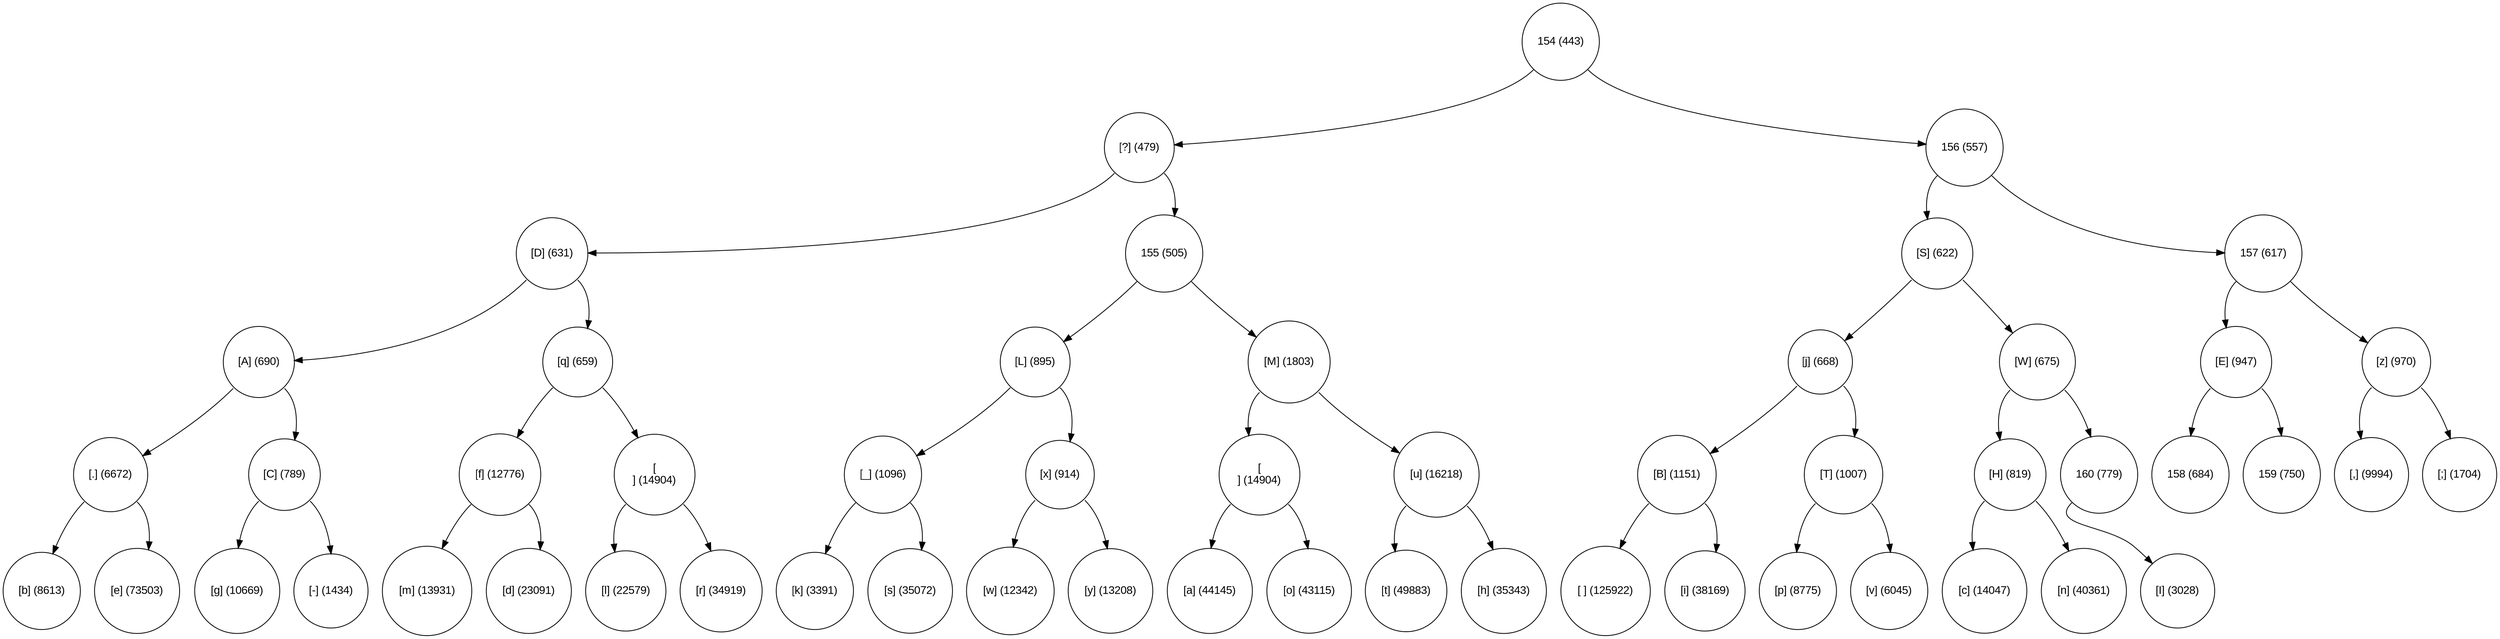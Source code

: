 digraph move_down {
	node [fontname="Arial", shape="circle", width=0.5]; 

	0 [label = "154 (443)"];
	0:sw -> 1;
	1 [label = "[?] (479)"];
	1:sw -> 3;
	3 [label = "[D] (631)"];
	3:sw -> 7;
	7 [label = "[A] (690)"];
	7:sw -> 15;
	15 [label = "[.] (6672)"];
	15:sw -> 31;
	31 [label = "[b] (8613)"];
	15:se -> 32;
	32 [label = "[e] (73503)"];
	7:se -> 16;
	16 [label = "[C] (789)"];
	16:sw -> 33;
	33 [label = "[g] (10669)"];
	16:se -> 34;
	34 [label = "[-] (1434)"];
	3:se -> 8;
	8 [label = "[q] (659)"];
	8:sw -> 17;
	17 [label = "[f] (12776)"];
	17:sw -> 35;
	35 [label = "[m] (13931)"];
	17:se -> 36;
	36 [label = "[d] (23091)"];
	8:se -> 18;
	18 [label = "[
] (14904)"];
	18:sw -> 37;
	37 [label = "[l] (22579)"];
	18:se -> 38;
	38 [label = "[r] (34919)"];
	1:se -> 4;
	4 [label = "155 (505)"];
	4:sw -> 9;
	9 [label = "[L] (895)"];
	9:sw -> 19;
	19 [label = "[_] (1096)"];
	19:sw -> 39;
	39 [label = "[k] (3391)"];
	19:se -> 40;
	40 [label = "[s] (35072)"];
	9:se -> 20;
	20 [label = "[x] (914)"];
	20:sw -> 41;
	41 [label = "[w] (12342)"];
	20:se -> 42;
	42 [label = "[y] (13208)"];
	4:se -> 10;
	10 [label = "[M] (1803)"];
	10:sw -> 21;
	21 [label = "[] (14904)"];
	21:sw -> 43;
	43 [label = "[a] (44145)"];
	21:se -> 44;
	44 [label = "[o] (43115)"];
	10:se -> 22;
	22 [label = "[u] (16218)"];
	22:sw -> 45;
	45 [label = "[t] (49883)"];
	22:se -> 46;
	46 [label = "[h] (35343)"];
	0:se -> 2;
	2 [label = "156 (557)"];
	2:sw -> 5;
	5 [label = "[S] (622)"];
	5:sw -> 11;
	11 [label = "[j] (668)"];
	11:sw -> 23;
	23 [label = "[B] (1151)"];
	23:sw -> 47;
	47 [label = "[ ] (125922)"];
	23:se -> 48;
	48 [label = "[i] (38169)"];
	11:se -> 24;
	24 [label = "[T] (1007)"];
	24:sw -> 49;
	49 [label = "[p] (8775)"];
	24:se -> 50;
	50 [label = "[v] (6045)"];
	5:se -> 12;
	12 [label = "[W] (675)"];
	12:sw -> 25;
	25 [label = "[H] (819)"];
	25:sw -> 51;
	51 [label = "[c] (14047)"];
	25:se -> 52;
	52 [label = "[n] (40361)"];
	12:se -> 26;
	26 [label = "160 (779)"];
	26:sw -> 53;
	53 [label = "[I] (3028)"];
	2:se -> 6;
	6 [label = "157 (617)"];
	6:sw -> 13;
	13 [label = "[E] (947)"];
	13:sw -> 27;
	27 [label = "158 (684)"];
	13:se -> 28;
	28 [label = "159 (750)"];
	6:se -> 14;
	14 [label = "[z] (970)"];
	14:sw -> 29;
	29 [label = "[,] (9994)"];
	14:se -> 30;
	30 [label = "[;] (1704)"];
}
